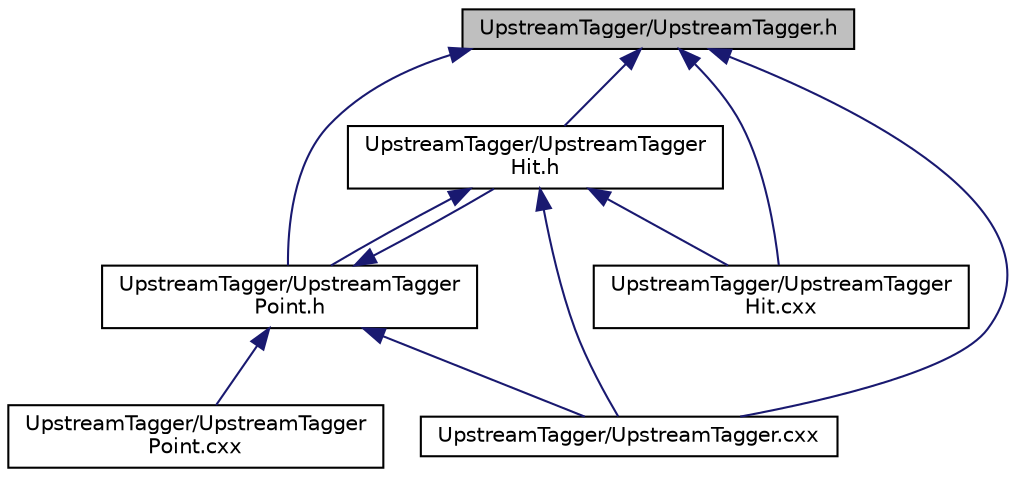 digraph "UpstreamTagger/UpstreamTagger.h"
{
 // LATEX_PDF_SIZE
  edge [fontname="Helvetica",fontsize="10",labelfontname="Helvetica",labelfontsize="10"];
  node [fontname="Helvetica",fontsize="10",shape=record];
  Node1 [label="UpstreamTagger/UpstreamTagger.h",height=0.2,width=0.4,color="black", fillcolor="grey75", style="filled", fontcolor="black",tooltip=" "];
  Node1 -> Node2 [dir="back",color="midnightblue",fontsize="10",style="solid",fontname="Helvetica"];
  Node2 [label="UpstreamTagger/UpstreamTagger.cxx",height=0.2,width=0.4,color="black", fillcolor="white", style="filled",URL="$UpstreamTagger_8cxx.html",tooltip=" "];
  Node1 -> Node3 [dir="back",color="midnightblue",fontsize="10",style="solid",fontname="Helvetica"];
  Node3 [label="UpstreamTagger/UpstreamTagger\lHit.h",height=0.2,width=0.4,color="black", fillcolor="white", style="filled",URL="$UpstreamTaggerHit_8h.html",tooltip=" "];
  Node3 -> Node4 [dir="back",color="midnightblue",fontsize="10",style="solid",fontname="Helvetica"];
  Node4 [label="UpstreamTagger/UpstreamTagger\lPoint.h",height=0.2,width=0.4,color="black", fillcolor="white", style="filled",URL="$UpstreamTaggerPoint_8h.html",tooltip=" "];
  Node4 -> Node2 [dir="back",color="midnightblue",fontsize="10",style="solid",fontname="Helvetica"];
  Node4 -> Node3 [dir="back",color="midnightblue",fontsize="10",style="solid",fontname="Helvetica"];
  Node4 -> Node5 [dir="back",color="midnightblue",fontsize="10",style="solid",fontname="Helvetica"];
  Node5 [label="UpstreamTagger/UpstreamTagger\lPoint.cxx",height=0.2,width=0.4,color="black", fillcolor="white", style="filled",URL="$UpstreamTaggerPoint_8cxx.html",tooltip=" "];
  Node3 -> Node2 [dir="back",color="midnightblue",fontsize="10",style="solid",fontname="Helvetica"];
  Node3 -> Node6 [dir="back",color="midnightblue",fontsize="10",style="solid",fontname="Helvetica"];
  Node6 [label="UpstreamTagger/UpstreamTagger\lHit.cxx",height=0.2,width=0.4,color="black", fillcolor="white", style="filled",URL="$UpstreamTaggerHit_8cxx.html",tooltip=" "];
  Node1 -> Node4 [dir="back",color="midnightblue",fontsize="10",style="solid",fontname="Helvetica"];
  Node1 -> Node6 [dir="back",color="midnightblue",fontsize="10",style="solid",fontname="Helvetica"];
}
